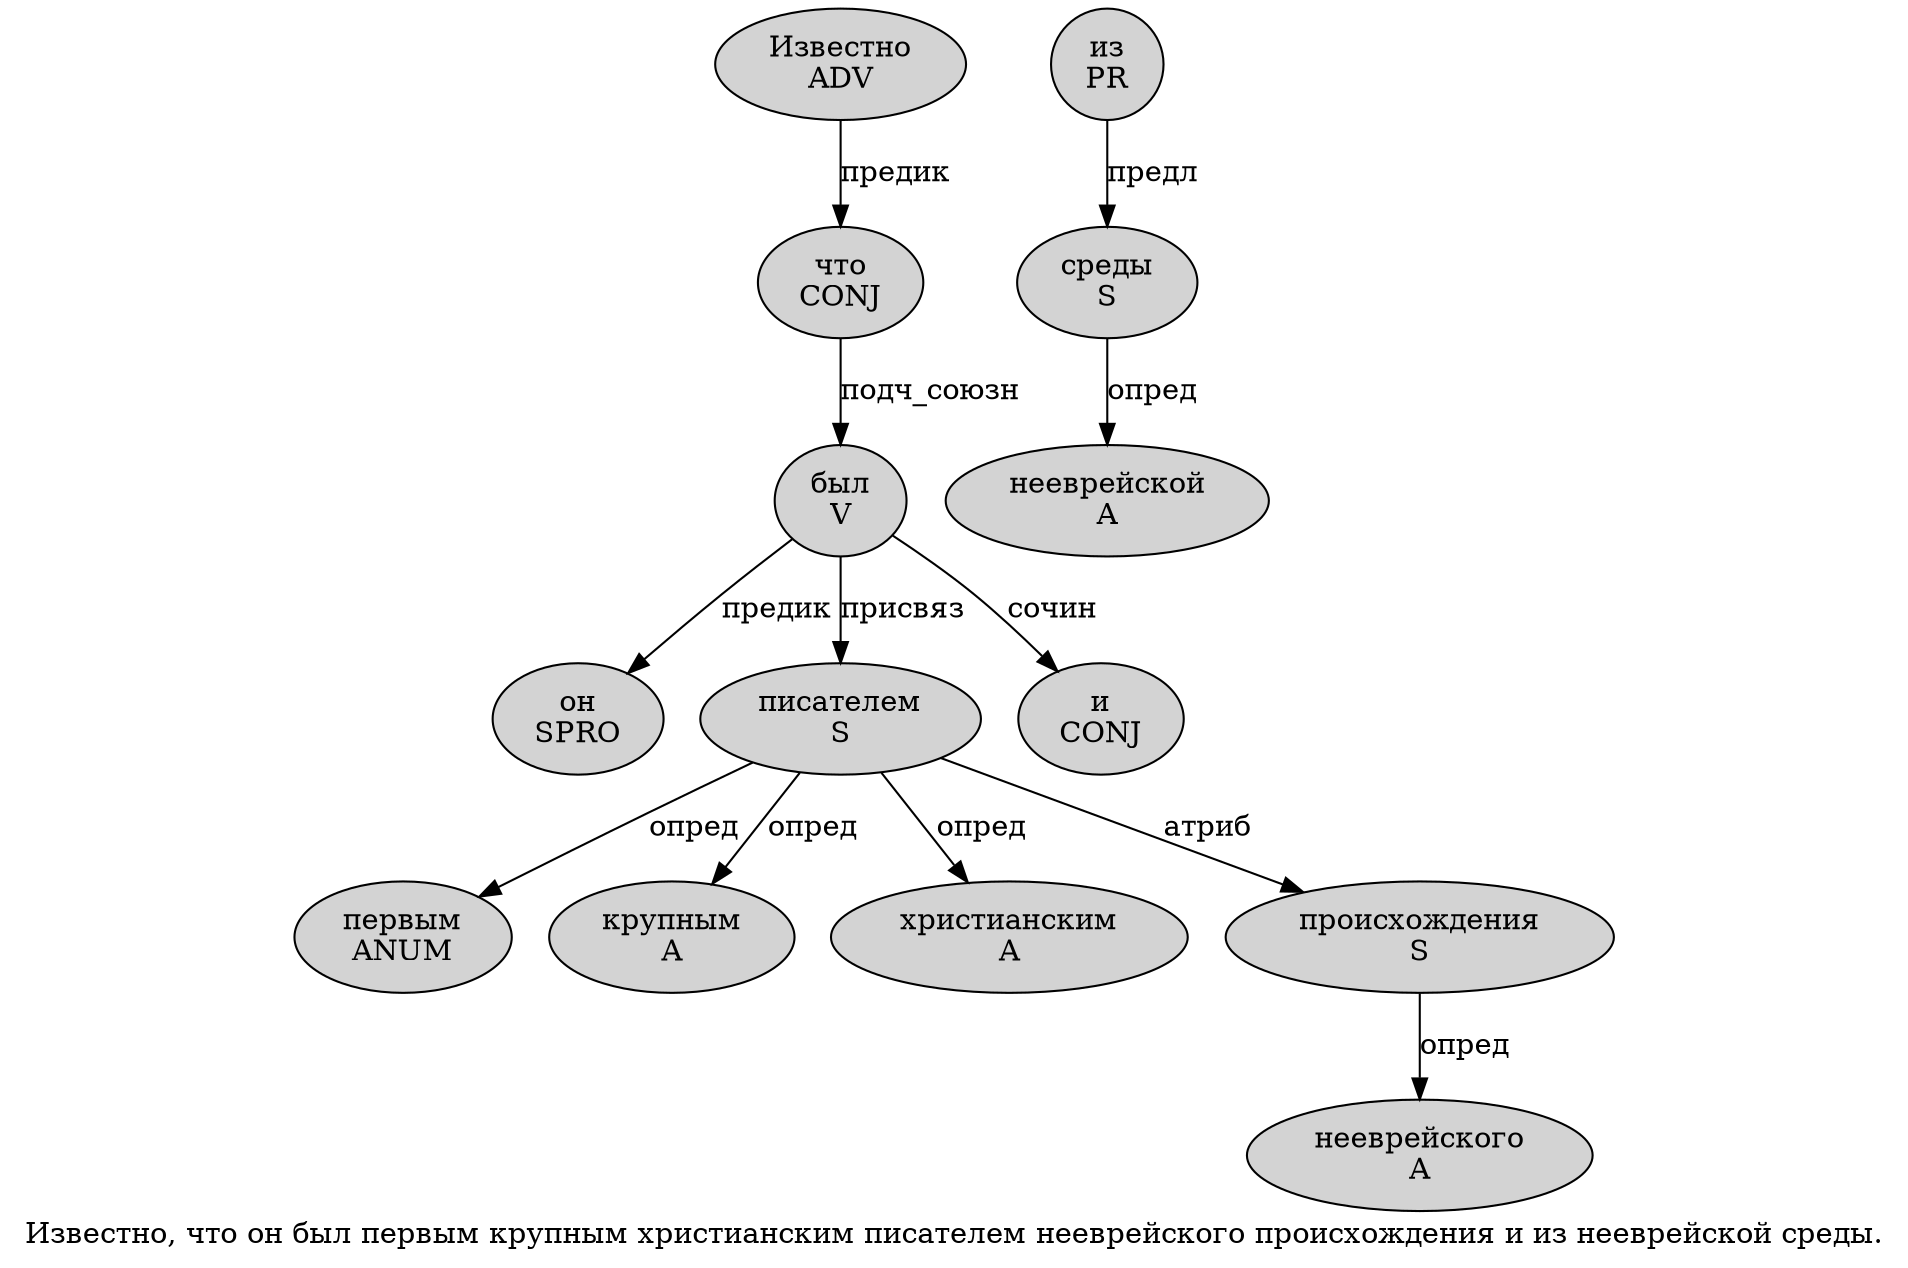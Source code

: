 digraph SENTENCE_370 {
	graph [label="Известно, что он был первым крупным христианским писателем нееврейского происхождения и из нееврейской среды."]
	node [style=filled]
		0 [label="Известно
ADV" color="" fillcolor=lightgray penwidth=1 shape=ellipse]
		2 [label="что
CONJ" color="" fillcolor=lightgray penwidth=1 shape=ellipse]
		3 [label="он
SPRO" color="" fillcolor=lightgray penwidth=1 shape=ellipse]
		4 [label="был
V" color="" fillcolor=lightgray penwidth=1 shape=ellipse]
		5 [label="первым
ANUM" color="" fillcolor=lightgray penwidth=1 shape=ellipse]
		6 [label="крупным
A" color="" fillcolor=lightgray penwidth=1 shape=ellipse]
		7 [label="христианским
A" color="" fillcolor=lightgray penwidth=1 shape=ellipse]
		8 [label="писателем
S" color="" fillcolor=lightgray penwidth=1 shape=ellipse]
		9 [label="нееврейского
A" color="" fillcolor=lightgray penwidth=1 shape=ellipse]
		10 [label="происхождения
S" color="" fillcolor=lightgray penwidth=1 shape=ellipse]
		11 [label="и
CONJ" color="" fillcolor=lightgray penwidth=1 shape=ellipse]
		12 [label="из
PR" color="" fillcolor=lightgray penwidth=1 shape=ellipse]
		13 [label="нееврейской
A" color="" fillcolor=lightgray penwidth=1 shape=ellipse]
		14 [label="среды
S" color="" fillcolor=lightgray penwidth=1 shape=ellipse]
			2 -> 4 [label="подч_союзн"]
			14 -> 13 [label="опред"]
			12 -> 14 [label="предл"]
			0 -> 2 [label="предик"]
			10 -> 9 [label="опред"]
			8 -> 5 [label="опред"]
			8 -> 6 [label="опред"]
			8 -> 7 [label="опред"]
			8 -> 10 [label="атриб"]
			4 -> 3 [label="предик"]
			4 -> 8 [label="присвяз"]
			4 -> 11 [label="сочин"]
}